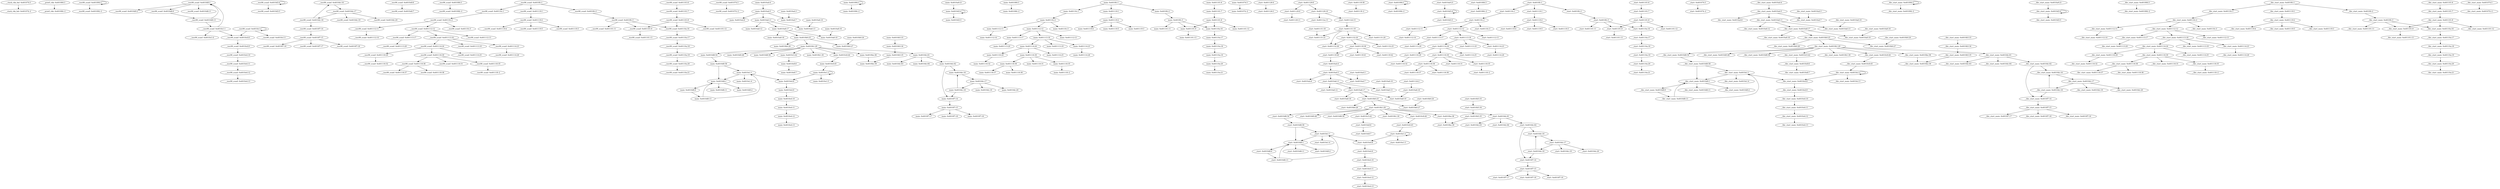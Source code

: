 digraph {
__stack_chk_fail_401074_3 [label="__stack_chk_fail: 0x401074:3"];
"__stack_chk_fail_401074_-2" [label="__stack_chk_fail: 0x401074:-2"];
__printf_chk_401084_3 [label="__printf_chk: 0x401084:3"];
"__printf_chk_401084_-2" [label="__printf_chk: 0x401084:-2"];
__isoc99_scanf_401094_3 [label="__isoc99_scanf: 0x401094:3"];
"__isoc99_scanf_401094_-2" [label="__isoc99_scanf: 0x401094:-2"];
__isoc99_scanf_4010d0_1 [label="__isoc99_scanf: 0x4010d0:1"];
__isoc99_scanf_4010d0_2 [label="__isoc99_scanf: 0x4010d0:2"];
__isoc99_scanf_4010d8_9 [label="__isoc99_scanf: 0x4010d8:9"];
__isoc99_scanf_4010d8_11 [label="__isoc99_scanf: 0x4010d8:11"];
__isoc99_scanf_4010d3_4 [label="__isoc99_scanf: 0x4010d3:4"];
__isoc99_scanf_4010d3_5 [label="__isoc99_scanf: 0x4010d3:5"];
__isoc99_scanf_4010d8_13 [label="__isoc99_scanf: 0x4010d8:13"];
__isoc99_scanf_4010e1_1 [label="__isoc99_scanf: 0x4010e1:1"];
__isoc99_scanf_4010dc_16 [label="__isoc99_scanf: 0x4010dc:16"];
__isoc99_scanf_4010dc_17 [label="__isoc99_scanf: 0x4010dc:17"];
__isoc99_scanf_4010dc_18 [label="__isoc99_scanf: 0x4010dc:18"];
__isoc99_scanf_4010dc_19 [label="__isoc99_scanf: 0x4010dc:19"];
__isoc99_scanf_4010dc_20 [label="__isoc99_scanf: 0x4010dc:20"];
__isoc99_scanf_4010f7_14 [label="__isoc99_scanf: 0x4010f7:14"];
__isoc99_scanf_4010e1_4 [label="__isoc99_scanf: 0x4010e1:4"];
__isoc99_scanf_4010e4_8 [label="__isoc99_scanf: 0x4010e4:8"];
__isoc99_scanf_4010e1_2 [label="__isoc99_scanf: 0x4010e1:2"];
__isoc99_scanf_4010e1_5 [label="__isoc99_scanf: 0x4010e1:5"];
__isoc99_scanf_4010e4_9 [label="__isoc99_scanf: 0x4010e4:9"];
__isoc99_scanf_4010e4_10 [label="__isoc99_scanf: 0x4010e4:10"];
__isoc99_scanf_4010e4_11 [label="__isoc99_scanf: 0x4010e4:11"];
__isoc99_scanf_4010e4_12 [label="__isoc99_scanf: 0x4010e4:12"];
__isoc99_scanf_4010e4_13 [label="__isoc99_scanf: 0x4010e4:13"];
__isoc99_scanf_4010e8_6 [label="__isoc99_scanf: 0x4010e8:6"];
__isoc99_scanf_4010e8_7 [label="__isoc99_scanf: 0x4010e8:7"];
__isoc99_scanf_4010f7_15 [label="__isoc99_scanf: 0x4010f7:15"];
__isoc99_scanf_4010f7_16 [label="__isoc99_scanf: 0x4010f7:16"];
__isoc99_scanf_4010f7_17 [label="__isoc99_scanf: 0x4010f7:17"];
__isoc99_scanf_4010f7_18 [label="__isoc99_scanf: 0x4010f7:18"];
__isoc99_scanf_401084_3 [label="__isoc99_scanf: 0x401084:3"];
"__isoc99_scanf_401084_-2" [label="__isoc99_scanf: 0x401084:-2"];
__isoc99_scanf_4010fc_1 [label="__isoc99_scanf: 0x4010fc:1"];
__isoc99_scanf_4010fc_2 [label="__isoc99_scanf: 0x4010fc:2"];
__isoc99_scanf_40110c_1 [label="__isoc99_scanf: 0x40110c:1"];
__isoc99_scanf_401119_1 [label="__isoc99_scanf: 0x401119:1"];
__isoc99_scanf_4010fc_3 [label="__isoc99_scanf: 0x4010fc:3"];
__isoc99_scanf_401101_9 [label="__isoc99_scanf: 0x401101:9"];
__isoc99_scanf_401101_11 [label="__isoc99_scanf: 0x401101:11"];
__isoc99_scanf_40110a_16 [label="__isoc99_scanf: 0x40110a:16"];
__isoc99_scanf_401101_6 [label="__isoc99_scanf: 0x401101:6"];
__isoc99_scanf_401101_7 [label="__isoc99_scanf: 0x401101:7"];
__isoc99_scanf_401101_8 [label="__isoc99_scanf: 0x401101:8"];
__isoc99_scanf_401101_12 [label="__isoc99_scanf: 0x401101:12"];
__isoc99_scanf_401101_13 [label="__isoc99_scanf: 0x401101:13"];
__isoc99_scanf_40110a_17 [label="__isoc99_scanf: 0x40110a:17"];
__isoc99_scanf_40110a_18 [label="__isoc99_scanf: 0x40110a:18"];
__isoc99_scanf_40110a_19 [label="__isoc99_scanf: 0x40110a:19"];
__isoc99_scanf_40110a_20 [label="__isoc99_scanf: 0x40110a:20"];
__isoc99_scanf_40110a_21 [label="__isoc99_scanf: 0x40110a:21"];
__isoc99_scanf_40110c_2 [label="__isoc99_scanf: 0x40110c:2"];
__isoc99_scanf_40110c_3 [label="__isoc99_scanf: 0x40110c:3"];
__isoc99_scanf_401112_11 [label="__isoc99_scanf: 0x401112:11"];
__isoc99_scanf_401112_12 [label="__isoc99_scanf: 0x401112:12"];
__isoc99_scanf_401112_14 [label="__isoc99_scanf: 0x401112:14"];
__isoc99_scanf_401112_13 [label="__isoc99_scanf: 0x401112:13"];
__isoc99_scanf_401113_17 [label="__isoc99_scanf: 0x401113:17"];
__isoc99_scanf_401113_18 [label="__isoc99_scanf: 0x401113:18"];
__isoc99_scanf_401113_20 [label="__isoc99_scanf: 0x401113:20"];
__isoc99_scanf_401113_19 [label="__isoc99_scanf: 0x401113:19"];
__isoc99_scanf_401114_23 [label="__isoc99_scanf: 0x401114:23"];
__isoc99_scanf_401114_24 [label="__isoc99_scanf: 0x401114:24"];
__isoc99_scanf_401114_26 [label="__isoc99_scanf: 0x401114:26"];
__isoc99_scanf_401114_25 [label="__isoc99_scanf: 0x401114:25"];
__isoc99_scanf_401116_29 [label="__isoc99_scanf: 0x401116:29"];
__isoc99_scanf_401116_30 [label="__isoc99_scanf: 0x401116:30"];
__isoc99_scanf_401116_32 [label="__isoc99_scanf: 0x401116:32"];
__isoc99_scanf_401116_31 [label="__isoc99_scanf: 0x401116:31"];
__isoc99_scanf_401118_35 [label="__isoc99_scanf: 0x401118:35"];
__isoc99_scanf_401118_36 [label="__isoc99_scanf: 0x401118:36"];
"__isoc99_scanf_401118_-2" [label="__isoc99_scanf: 0x401118:-2"];
__isoc99_scanf_401118_37 [label="__isoc99_scanf: 0x401118:37"];
__isoc99_scanf_401118_38 [label="__isoc99_scanf: 0x401118:38"];
__isoc99_scanf_401119_2 [label="__isoc99_scanf: 0x401119:2"];
__isoc99_scanf_401119_3 [label="__isoc99_scanf: 0x401119:3"];
__isoc99_scanf_401119_4 [label="__isoc99_scanf: 0x401119:4"];
__isoc99_scanf_401119_5 [label="__isoc99_scanf: 0x401119:5"];
__isoc99_scanf_401074_3 [label="__isoc99_scanf: 0x401074:3"];
"__isoc99_scanf_401074_-2" [label="__isoc99_scanf: 0x401074:-2"];
main_4010a4_4 [label="main: 0x4010a4:4"];
main_4010a4_5 [label="main: 0x4010a4:5"];
main_4010a4_6 [label="main: 0x4010a4:6"];
main_4010a4_7 [label="main: 0x4010a4:7"];
main_4010a6_11 [label="main: 0x4010a6:11"];
main_4010a4_3 [label="main: 0x4010a4:3"];
main_4010a6_12 [label="main: 0x4010a6:12"];
main_4010a6_13 [label="main: 0x4010a6:13"];
main_4010a8_17 [label="main: 0x4010a8:17"];
main_4010a6_10 [label="main: 0x4010a6:10"];
main_4010a8_18 [label="main: 0x4010a8:18"];
main_4010a8_19 [label="main: 0x4010a8:19"];
main_4010b0_25 [label="main: 0x4010b0:25"];
main_4010a8_16 [label="main: 0x4010a8:16"];
main_4010b0_26 [label="main: 0x4010b0:26"];
main_4010b0_27 [label="main: 0x4010b0:27"];
main_4010b1_29 [label="main: 0x4010b1:29"];
main_4010b0_24 [label="main: 0x4010b0:24"];
main_4010b1_30 [label="main: 0x4010b1:30"];
main_4010be_38 [label="main: 0x4010be:38"];
main_4010c5_42 [label="main: 0x4010c5:42"];
main_4010c8_44 [label="main: 0x4010c8:44"];
main_4010d0_48 [label="main: 0x4010d0:48"];
main_4010d8_54 [label="main: 0x4010d8:54"];
main_4010d8_56 [label="main: 0x4010d8:56"];
main_4010dc_61 [label="main: 0x4010dc:61"];
main_4010b5_33 [label="main: 0x4010b5:33"];
main_4010b5_34 [label="main: 0x4010b5:34"];
main_4010b5_35 [label="main: 0x4010b5:35"];
main_4010be_39 [label="main: 0x4010be:39"];
main_4010e8_6 [label="main: 0x4010e8:6"];
main_4010c8_45 [label="main: 0x4010c8:45"];
main_4010e1_2 [label="main: 0x4010e1:2"];
main_4010d8_58 [label="main: 0x4010d8:58"];
main_4010e1_1 [label="main: 0x4010e1:1"];
main_4010d0_1 [label="main: 0x4010d0:1"];
main_4010dc_62 [label="main: 0x4010dc:62"];
main_4010dc_63 [label="main: 0x4010dc:63"];
main_4010dc_64 [label="main: 0x4010dc:64"];
main_4010dc_16 [label="main: 0x4010dc:16"];
main_4010f7_14 [label="main: 0x4010f7:14"];
main_401094_3 [label="main: 0x401094:3"];
"main_401094_-2" [label="main: 0x401094:-2"];
main_4010e1_4 [label="main: 0x4010e1:4"];
main_4010e4_8 [label="main: 0x4010e4:8"];
main_4010e1_5 [label="main: 0x4010e1:5"];
main_4010e4_9 [label="main: 0x4010e4:9"];
main_4010e4_10 [label="main: 0x4010e4:10"];
main_4010e4_11 [label="main: 0x4010e4:11"];
main_4010e4_12 [label="main: 0x4010e4:12"];
main_4010e4_13 [label="main: 0x4010e4:13"];
main_4010d0_2 [label="main: 0x4010d0:2"];
main_4010d8_9 [label="main: 0x4010d8:9"];
main_4010d8_11 [label="main: 0x4010d8:11"];
main_4010d3_4 [label="main: 0x4010d3:4"];
main_4010d3_5 [label="main: 0x4010d3:5"];
main_4010d8_13 [label="main: 0x4010d8:13"];
main_4010dc_17 [label="main: 0x4010dc:17"];
main_4010dc_18 [label="main: 0x4010dc:18"];
main_4010dc_19 [label="main: 0x4010dc:19"];
main_4010dc_20 [label="main: 0x4010dc:20"];
main_4010e8_7 [label="main: 0x4010e8:7"];
main_4010f7_15 [label="main: 0x4010f7:15"];
main_4010f7_16 [label="main: 0x4010f7:16"];
main_4010f7_17 [label="main: 0x4010f7:17"];
main_4010f7_18 [label="main: 0x4010f7:18"];
main_401084_3 [label="main: 0x401084:3"];
"main_401084_-2" [label="main: 0x401084:-2"];
main_4010fc_1 [label="main: 0x4010fc:1"];
main_4010fc_2 [label="main: 0x4010fc:2"];
main_40110c_1 [label="main: 0x40110c:1"];
main_401119_1 [label="main: 0x401119:1"];
main_4010fc_3 [label="main: 0x4010fc:3"];
main_401101_9 [label="main: 0x401101:9"];
main_401101_11 [label="main: 0x401101:11"];
main_40110a_16 [label="main: 0x40110a:16"];
main_401101_6 [label="main: 0x401101:6"];
main_401101_7 [label="main: 0x401101:7"];
main_401101_8 [label="main: 0x401101:8"];
main_401101_12 [label="main: 0x401101:12"];
main_401101_13 [label="main: 0x401101:13"];
main_40110a_17 [label="main: 0x40110a:17"];
main_40110a_18 [label="main: 0x40110a:18"];
main_40110a_19 [label="main: 0x40110a:19"];
main_40110a_20 [label="main: 0x40110a:20"];
main_40110a_21 [label="main: 0x40110a:21"];
main_40110c_2 [label="main: 0x40110c:2"];
main_40110c_3 [label="main: 0x40110c:3"];
main_401112_11 [label="main: 0x401112:11"];
main_401112_12 [label="main: 0x401112:12"];
main_401112_14 [label="main: 0x401112:14"];
main_401112_13 [label="main: 0x401112:13"];
main_401113_17 [label="main: 0x401113:17"];
main_401113_18 [label="main: 0x401113:18"];
main_401113_20 [label="main: 0x401113:20"];
main_401113_19 [label="main: 0x401113:19"];
main_401114_23 [label="main: 0x401114:23"];
main_401114_24 [label="main: 0x401114:24"];
main_401114_26 [label="main: 0x401114:26"];
main_401114_25 [label="main: 0x401114:25"];
main_401116_29 [label="main: 0x401116:29"];
main_401116_30 [label="main: 0x401116:30"];
main_401116_32 [label="main: 0x401116:32"];
main_401116_31 [label="main: 0x401116:31"];
main_401118_35 [label="main: 0x401118:35"];
main_401118_36 [label="main: 0x401118:36"];
"main_401118_-2" [label="main: 0x401118:-2"];
main_401118_37 [label="main: 0x401118:37"];
main_401118_38 [label="main: 0x401118:38"];
main_401119_2 [label="main: 0x401119:2"];
main_401119_3 [label="main: 0x401119:3"];
main_401119_4 [label="main: 0x401119:4"];
main_401119_5 [label="main: 0x401119:5"];
main_401074_3 [label="main: 0x401074:3"];
"main_401074_-2" [label="main: 0x401074:-2"];
main_4010a9_21 [label="main: 0x4010a9:21"];
_start_401126_4 [label="_start: 0x401126:4"];
_start_401126_5 [label="_start: 0x401126:5"];
_start_401129_8 [label="_start: 0x401129:8"];
_start_401129_9 [label="_start: 0x401129:9"];
_start_401129_10 [label="_start: 0x401129:10"];
_start_401129_11 [label="_start: 0x401129:11"];
_start_40112a_13 [label="_start: 0x40112a:13"];
_start_40112d_15 [label="_start: 0x40112d:15"];
_start_401131_19 [label="_start: 0x401131:19"];
_start_401131_20 [label="_start: 0x401131:20"];
_start_401131_21 [label="_start: 0x401131:21"];
_start_401132_24 [label="_start: 0x401132:24"];
_start_401132_26 [label="_start: 0x401132:26"];
_start_401131_18 [label="_start: 0x401131:18"];
_start_401132_25 [label="_start: 0x401132:25"];
_start_40113f_39 [label="_start: 0x40113f:39"];
_start_40113f_40 [label="_start: 0x40113f:40"];
_start_40113f_41 [label="_start: 0x40113f:41"];
_start_40113f_42 [label="_start: 0x40113f:42"];
_start_4010a4_4 [label="_start: 0x4010a4:4"];
_start_40113f_38 [label="_start: 0x40113f:38"];
"_start_40113f_-2" [label="_start: 0x40113f:-2"];
_start_4010a4_5 [label="_start: 0x4010a4:5"];
_start_4010a4_6 [label="_start: 0x4010a4:6"];
_start_4010a4_7 [label="_start: 0x4010a4:7"];
_start_4010a6_11 [label="_start: 0x4010a6:11"];
_start_4010a4_3 [label="_start: 0x4010a4:3"];
_start_4010a6_12 [label="_start: 0x4010a6:12"];
_start_4010a6_13 [label="_start: 0x4010a6:13"];
_start_4010a8_17 [label="_start: 0x4010a8:17"];
_start_4010a6_10 [label="_start: 0x4010a6:10"];
_start_401124_2 [label="_start: 0x401124:2"];
_start_4010a8_16 [label="_start: 0x4010a8:16"];
_start_4010a8_19 [label="_start: 0x4010a8:19"];
_start_4010a8_18 [label="_start: 0x4010a8:18"];
_start_4010b0_25 [label="_start: 0x4010b0:25"];
_start_4010b0_26 [label="_start: 0x4010b0:26"];
_start_4010b0_27 [label="_start: 0x4010b0:27"];
_start_4010b1_29 [label="_start: 0x4010b1:29"];
_start_4010b0_24 [label="_start: 0x4010b0:24"];
_start_4010b1_30 [label="_start: 0x4010b1:30"];
_start_4010be_38 [label="_start: 0x4010be:38"];
_start_4010c5_42 [label="_start: 0x4010c5:42"];
_start_4010c8_44 [label="_start: 0x4010c8:44"];
_start_4010d0_48 [label="_start: 0x4010d0:48"];
_start_4010d8_54 [label="_start: 0x4010d8:54"];
_start_4010d8_56 [label="_start: 0x4010d8:56"];
_start_4010dc_61 [label="_start: 0x4010dc:61"];
_start_4010b5_33 [label="_start: 0x4010b5:33"];
_start_4010b5_34 [label="_start: 0x4010b5:34"];
_start_4010b5_35 [label="_start: 0x4010b5:35"];
_start_4010be_39 [label="_start: 0x4010be:39"];
_start_4010e8_6 [label="_start: 0x4010e8:6"];
_start_4010c8_45 [label="_start: 0x4010c8:45"];
_start_4010e1_2 [label="_start: 0x4010e1:2"];
_start_4010d8_58 [label="_start: 0x4010d8:58"];
_start_4010e1_1 [label="_start: 0x4010e1:1"];
_start_4010d0_1 [label="_start: 0x4010d0:1"];
_start_4010dc_62 [label="_start: 0x4010dc:62"];
_start_4010dc_63 [label="_start: 0x4010dc:63"];
_start_4010dc_64 [label="_start: 0x4010dc:64"];
_start_4010dc_16 [label="_start: 0x4010dc:16"];
_start_4010f7_14 [label="_start: 0x4010f7:14"];
_start_401094_3 [label="_start: 0x401094:3"];
"_start_401094_-2" [label="_start: 0x401094:-2"];
_start_4010e1_4 [label="_start: 0x4010e1:4"];
_start_4010e4_8 [label="_start: 0x4010e4:8"];
_start_4010e1_5 [label="_start: 0x4010e1:5"];
_start_4010e4_9 [label="_start: 0x4010e4:9"];
_start_4010e4_10 [label="_start: 0x4010e4:10"];
_start_4010e4_11 [label="_start: 0x4010e4:11"];
_start_4010e4_12 [label="_start: 0x4010e4:12"];
_start_4010e4_13 [label="_start: 0x4010e4:13"];
_start_4010d0_2 [label="_start: 0x4010d0:2"];
_start_4010d8_9 [label="_start: 0x4010d8:9"];
_start_4010d8_11 [label="_start: 0x4010d8:11"];
_start_4010d3_4 [label="_start: 0x4010d3:4"];
_start_4010d3_5 [label="_start: 0x4010d3:5"];
_start_4010d8_13 [label="_start: 0x4010d8:13"];
_start_4010dc_17 [label="_start: 0x4010dc:17"];
_start_4010dc_18 [label="_start: 0x4010dc:18"];
_start_4010dc_19 [label="_start: 0x4010dc:19"];
_start_4010dc_20 [label="_start: 0x4010dc:20"];
_start_4010e8_7 [label="_start: 0x4010e8:7"];
_start_4010f7_15 [label="_start: 0x4010f7:15"];
_start_4010f7_16 [label="_start: 0x4010f7:16"];
_start_4010f7_17 [label="_start: 0x4010f7:17"];
_start_4010f7_18 [label="_start: 0x4010f7:18"];
_start_401084_3 [label="_start: 0x401084:3"];
"_start_401084_-2" [label="_start: 0x401084:-2"];
_start_4010fc_1 [label="_start: 0x4010fc:1"];
_start_4010fc_2 [label="_start: 0x4010fc:2"];
_start_40110c_1 [label="_start: 0x40110c:1"];
_start_401119_1 [label="_start: 0x401119:1"];
_start_4010fc_3 [label="_start: 0x4010fc:3"];
_start_401101_9 [label="_start: 0x401101:9"];
_start_401101_11 [label="_start: 0x401101:11"];
_start_40110a_16 [label="_start: 0x40110a:16"];
_start_401101_6 [label="_start: 0x401101:6"];
_start_401101_7 [label="_start: 0x401101:7"];
_start_401101_8 [label="_start: 0x401101:8"];
_start_401101_12 [label="_start: 0x401101:12"];
_start_401101_13 [label="_start: 0x401101:13"];
_start_40110a_17 [label="_start: 0x40110a:17"];
_start_40110a_18 [label="_start: 0x40110a:18"];
_start_40110a_19 [label="_start: 0x40110a:19"];
_start_40110a_20 [label="_start: 0x40110a:20"];
_start_40110a_21 [label="_start: 0x40110a:21"];
_start_40110c_2 [label="_start: 0x40110c:2"];
_start_40110c_3 [label="_start: 0x40110c:3"];
_start_401112_11 [label="_start: 0x401112:11"];
_start_401112_12 [label="_start: 0x401112:12"];
_start_401112_14 [label="_start: 0x401112:14"];
_start_401112_13 [label="_start: 0x401112:13"];
_start_401113_17 [label="_start: 0x401113:17"];
_start_401113_18 [label="_start: 0x401113:18"];
_start_401113_20 [label="_start: 0x401113:20"];
_start_401113_19 [label="_start: 0x401113:19"];
_start_401114_23 [label="_start: 0x401114:23"];
_start_401114_24 [label="_start: 0x401114:24"];
_start_401114_26 [label="_start: 0x401114:26"];
_start_401114_25 [label="_start: 0x401114:25"];
_start_401116_29 [label="_start: 0x401116:29"];
_start_401116_30 [label="_start: 0x401116:30"];
_start_401116_32 [label="_start: 0x401116:32"];
_start_401116_31 [label="_start: 0x401116:31"];
_start_401118_35 [label="_start: 0x401118:35"];
_start_401118_36 [label="_start: 0x401118:36"];
"_start_401118_-2" [label="_start: 0x401118:-2"];
_start_401118_37 [label="_start: 0x401118:37"];
_start_401118_38 [label="_start: 0x401118:38"];
_start_401119_2 [label="_start: 0x401119:2"];
_start_401119_3 [label="_start: 0x401119:3"];
_start_401119_4 [label="_start: 0x401119:4"];
_start_401119_5 [label="_start: 0x401119:5"];
_start_401074_3 [label="_start: 0x401074:3"];
"_start_401074_-2" [label="_start: 0x401074:-2"];
_start_4010a9_21 [label="_start: 0x4010a9:21"];
__libc_start_main_4010a4_4 [label="__libc_start_main: 0x4010a4:4"];
__libc_start_main_4010a4_5 [label="__libc_start_main: 0x4010a4:5"];
__libc_start_main_4010a4_6 [label="__libc_start_main: 0x4010a4:6"];
__libc_start_main_4010a4_7 [label="__libc_start_main: 0x4010a4:7"];
__libc_start_main_4010a6_11 [label="__libc_start_main: 0x4010a6:11"];
__libc_start_main_4010a4_3 [label="__libc_start_main: 0x4010a4:3"];
__libc_start_main_4010a6_12 [label="__libc_start_main: 0x4010a6:12"];
__libc_start_main_4010a6_13 [label="__libc_start_main: 0x4010a6:13"];
__libc_start_main_4010a8_17 [label="__libc_start_main: 0x4010a8:17"];
__libc_start_main_4010a6_10 [label="__libc_start_main: 0x4010a6:10"];
__libc_start_main_4010a8_18 [label="__libc_start_main: 0x4010a8:18"];
__libc_start_main_4010a8_19 [label="__libc_start_main: 0x4010a8:19"];
__libc_start_main_4010b0_25 [label="__libc_start_main: 0x4010b0:25"];
__libc_start_main_4010a8_16 [label="__libc_start_main: 0x4010a8:16"];
__libc_start_main_4010b0_26 [label="__libc_start_main: 0x4010b0:26"];
__libc_start_main_4010b0_27 [label="__libc_start_main: 0x4010b0:27"];
__libc_start_main_4010b1_29 [label="__libc_start_main: 0x4010b1:29"];
__libc_start_main_4010b0_24 [label="__libc_start_main: 0x4010b0:24"];
__libc_start_main_4010b1_30 [label="__libc_start_main: 0x4010b1:30"];
__libc_start_main_4010be_38 [label="__libc_start_main: 0x4010be:38"];
__libc_start_main_4010c5_42 [label="__libc_start_main: 0x4010c5:42"];
__libc_start_main_4010c8_44 [label="__libc_start_main: 0x4010c8:44"];
__libc_start_main_4010d0_48 [label="__libc_start_main: 0x4010d0:48"];
__libc_start_main_4010d8_54 [label="__libc_start_main: 0x4010d8:54"];
__libc_start_main_4010d8_56 [label="__libc_start_main: 0x4010d8:56"];
__libc_start_main_4010dc_61 [label="__libc_start_main: 0x4010dc:61"];
__libc_start_main_4010b5_33 [label="__libc_start_main: 0x4010b5:33"];
__libc_start_main_4010b5_34 [label="__libc_start_main: 0x4010b5:34"];
__libc_start_main_4010b5_35 [label="__libc_start_main: 0x4010b5:35"];
__libc_start_main_4010be_39 [label="__libc_start_main: 0x4010be:39"];
__libc_start_main_4010e8_6 [label="__libc_start_main: 0x4010e8:6"];
__libc_start_main_4010c8_45 [label="__libc_start_main: 0x4010c8:45"];
__libc_start_main_4010e1_2 [label="__libc_start_main: 0x4010e1:2"];
__libc_start_main_4010d8_58 [label="__libc_start_main: 0x4010d8:58"];
__libc_start_main_4010e1_1 [label="__libc_start_main: 0x4010e1:1"];
__libc_start_main_4010d0_1 [label="__libc_start_main: 0x4010d0:1"];
__libc_start_main_4010dc_62 [label="__libc_start_main: 0x4010dc:62"];
__libc_start_main_4010dc_63 [label="__libc_start_main: 0x4010dc:63"];
__libc_start_main_4010dc_64 [label="__libc_start_main: 0x4010dc:64"];
__libc_start_main_4010dc_16 [label="__libc_start_main: 0x4010dc:16"];
__libc_start_main_4010f7_14 [label="__libc_start_main: 0x4010f7:14"];
__libc_start_main_401094_3 [label="__libc_start_main: 0x401094:3"];
"__libc_start_main_401094_-2" [label="__libc_start_main: 0x401094:-2"];
__libc_start_main_4010e1_4 [label="__libc_start_main: 0x4010e1:4"];
__libc_start_main_4010e4_8 [label="__libc_start_main: 0x4010e4:8"];
__libc_start_main_4010e1_5 [label="__libc_start_main: 0x4010e1:5"];
__libc_start_main_4010e4_9 [label="__libc_start_main: 0x4010e4:9"];
__libc_start_main_4010e4_10 [label="__libc_start_main: 0x4010e4:10"];
__libc_start_main_4010e4_11 [label="__libc_start_main: 0x4010e4:11"];
__libc_start_main_4010e4_12 [label="__libc_start_main: 0x4010e4:12"];
__libc_start_main_4010e4_13 [label="__libc_start_main: 0x4010e4:13"];
__libc_start_main_4010d0_2 [label="__libc_start_main: 0x4010d0:2"];
__libc_start_main_4010d8_9 [label="__libc_start_main: 0x4010d8:9"];
__libc_start_main_4010d8_11 [label="__libc_start_main: 0x4010d8:11"];
__libc_start_main_4010d3_4 [label="__libc_start_main: 0x4010d3:4"];
__libc_start_main_4010d3_5 [label="__libc_start_main: 0x4010d3:5"];
__libc_start_main_4010d8_13 [label="__libc_start_main: 0x4010d8:13"];
__libc_start_main_4010dc_17 [label="__libc_start_main: 0x4010dc:17"];
__libc_start_main_4010dc_18 [label="__libc_start_main: 0x4010dc:18"];
__libc_start_main_4010dc_19 [label="__libc_start_main: 0x4010dc:19"];
__libc_start_main_4010dc_20 [label="__libc_start_main: 0x4010dc:20"];
__libc_start_main_4010e8_7 [label="__libc_start_main: 0x4010e8:7"];
__libc_start_main_4010f7_15 [label="__libc_start_main: 0x4010f7:15"];
__libc_start_main_4010f7_16 [label="__libc_start_main: 0x4010f7:16"];
__libc_start_main_4010f7_17 [label="__libc_start_main: 0x4010f7:17"];
__libc_start_main_4010f7_18 [label="__libc_start_main: 0x4010f7:18"];
__libc_start_main_401084_3 [label="__libc_start_main: 0x401084:3"];
"__libc_start_main_401084_-2" [label="__libc_start_main: 0x401084:-2"];
__libc_start_main_4010fc_1 [label="__libc_start_main: 0x4010fc:1"];
__libc_start_main_4010fc_2 [label="__libc_start_main: 0x4010fc:2"];
__libc_start_main_40110c_1 [label="__libc_start_main: 0x40110c:1"];
__libc_start_main_401119_1 [label="__libc_start_main: 0x401119:1"];
__libc_start_main_4010fc_3 [label="__libc_start_main: 0x4010fc:3"];
__libc_start_main_401101_9 [label="__libc_start_main: 0x401101:9"];
__libc_start_main_401101_11 [label="__libc_start_main: 0x401101:11"];
__libc_start_main_40110a_16 [label="__libc_start_main: 0x40110a:16"];
__libc_start_main_401101_6 [label="__libc_start_main: 0x401101:6"];
__libc_start_main_401101_7 [label="__libc_start_main: 0x401101:7"];
__libc_start_main_401101_8 [label="__libc_start_main: 0x401101:8"];
__libc_start_main_401101_12 [label="__libc_start_main: 0x401101:12"];
__libc_start_main_401101_13 [label="__libc_start_main: 0x401101:13"];
__libc_start_main_40110a_17 [label="__libc_start_main: 0x40110a:17"];
__libc_start_main_40110a_18 [label="__libc_start_main: 0x40110a:18"];
__libc_start_main_40110a_19 [label="__libc_start_main: 0x40110a:19"];
__libc_start_main_40110a_20 [label="__libc_start_main: 0x40110a:20"];
__libc_start_main_40110a_21 [label="__libc_start_main: 0x40110a:21"];
__libc_start_main_40110c_2 [label="__libc_start_main: 0x40110c:2"];
__libc_start_main_40110c_3 [label="__libc_start_main: 0x40110c:3"];
__libc_start_main_401112_11 [label="__libc_start_main: 0x401112:11"];
__libc_start_main_401112_12 [label="__libc_start_main: 0x401112:12"];
__libc_start_main_401112_14 [label="__libc_start_main: 0x401112:14"];
__libc_start_main_401112_13 [label="__libc_start_main: 0x401112:13"];
__libc_start_main_401113_17 [label="__libc_start_main: 0x401113:17"];
__libc_start_main_401113_18 [label="__libc_start_main: 0x401113:18"];
__libc_start_main_401113_20 [label="__libc_start_main: 0x401113:20"];
__libc_start_main_401113_19 [label="__libc_start_main: 0x401113:19"];
__libc_start_main_401114_23 [label="__libc_start_main: 0x401114:23"];
__libc_start_main_401114_24 [label="__libc_start_main: 0x401114:24"];
__libc_start_main_401114_26 [label="__libc_start_main: 0x401114:26"];
__libc_start_main_401114_25 [label="__libc_start_main: 0x401114:25"];
__libc_start_main_401116_29 [label="__libc_start_main: 0x401116:29"];
__libc_start_main_401116_30 [label="__libc_start_main: 0x401116:30"];
__libc_start_main_401116_32 [label="__libc_start_main: 0x401116:32"];
__libc_start_main_401116_31 [label="__libc_start_main: 0x401116:31"];
__libc_start_main_401118_35 [label="__libc_start_main: 0x401118:35"];
__libc_start_main_401118_36 [label="__libc_start_main: 0x401118:36"];
"__libc_start_main_401118_-2" [label="__libc_start_main: 0x401118:-2"];
__libc_start_main_401118_37 [label="__libc_start_main: 0x401118:37"];
__libc_start_main_401118_38 [label="__libc_start_main: 0x401118:38"];
__libc_start_main_401119_2 [label="__libc_start_main: 0x401119:2"];
__libc_start_main_401119_3 [label="__libc_start_main: 0x401119:3"];
__libc_start_main_401119_4 [label="__libc_start_main: 0x401119:4"];
__libc_start_main_401119_5 [label="__libc_start_main: 0x401119:5"];
__libc_start_main_401074_3 [label="__libc_start_main: 0x401074:3"];
"__libc_start_main_401074_-2" [label="__libc_start_main: 0x401074:-2"];
__libc_start_main_4010a9_21 [label="__libc_start_main: 0x4010a9:21"];
__stack_chk_fail_401074_3 -> "__stack_chk_fail_401074_-2";
__printf_chk_401084_3 -> "__printf_chk_401084_-2";
__isoc99_scanf_401094_3 -> "__isoc99_scanf_401094_-2";
__isoc99_scanf_401094_3 -> __isoc99_scanf_401094_3;
__isoc99_scanf_4010d0_1 -> __isoc99_scanf_4010d0_2;
__isoc99_scanf_4010d0_1 -> __isoc99_scanf_4010d8_9;
__isoc99_scanf_4010d0_1 -> __isoc99_scanf_4010d8_11;
__isoc99_scanf_4010d8_9 -> __isoc99_scanf_4010d8_13;
__isoc99_scanf_4010d3_4 -> __isoc99_scanf_4010d3_5;
__isoc99_scanf_4010d3_4 -> __isoc99_scanf_4010d3_4;
__isoc99_scanf_4010d8_13 -> __isoc99_scanf_4010e1_1;
__isoc99_scanf_4010d8_13 -> __isoc99_scanf_4010d0_1;
__isoc99_scanf_4010e1_1 -> __isoc99_scanf_4010e1_4;
__isoc99_scanf_4010e1_1 -> __isoc99_scanf_4010e4_8;
__isoc99_scanf_4010e1_1 -> __isoc99_scanf_4010d0_1;
__isoc99_scanf_4010dc_16 -> __isoc99_scanf_4010dc_17;
__isoc99_scanf_4010dc_17 -> __isoc99_scanf_4010dc_18;
__isoc99_scanf_4010dc_17 -> __isoc99_scanf_4010dc_19;
__isoc99_scanf_4010dc_17 -> __isoc99_scanf_4010dc_20;
__isoc99_scanf_4010dc_18 -> __isoc99_scanf_4010f7_14;
__isoc99_scanf_4010dc_18 -> __isoc99_scanf_4010dc_16;
__isoc99_scanf_4010f7_14 -> __isoc99_scanf_4010f7_15;
__isoc99_scanf_4010e4_8 -> __isoc99_scanf_4010e4_9;
__isoc99_scanf_4010e1_2 -> __isoc99_scanf_4010e1_5;
__isoc99_scanf_4010e1_2 -> __isoc99_scanf_4010e4_8;
__isoc99_scanf_4010e1_2 -> __isoc99_scanf_4010e1_2;
__isoc99_scanf_4010e4_9 -> __isoc99_scanf_4010e4_10;
__isoc99_scanf_4010e4_10 -> __isoc99_scanf_4010e4_11;
__isoc99_scanf_4010e4_11 -> __isoc99_scanf_4010e4_12;
__isoc99_scanf_4010e4_12 -> __isoc99_scanf_4010e4_13;
__isoc99_scanf_4010e8_6 -> __isoc99_scanf_4010e8_7;
__isoc99_scanf_4010f7_15 -> __isoc99_scanf_4010f7_16;
__isoc99_scanf_4010f7_15 -> __isoc99_scanf_4010f7_17;
__isoc99_scanf_4010f7_15 -> __isoc99_scanf_4010f7_18;
__isoc99_scanf_401084_3 -> "__isoc99_scanf_401084_-2";
__isoc99_scanf_4010fc_1 -> __isoc99_scanf_4010fc_2;
__isoc99_scanf_4010fc_1 -> __isoc99_scanf_40110c_1;
__isoc99_scanf_4010fc_1 -> __isoc99_scanf_401119_1;
__isoc99_scanf_4010fc_2 -> __isoc99_scanf_4010fc_3;
__isoc99_scanf_40110c_1 -> __isoc99_scanf_40110c_2;
__isoc99_scanf_401119_1 -> __isoc99_scanf_401119_2;
__isoc99_scanf_4010fc_3 -> __isoc99_scanf_401101_9;
__isoc99_scanf_4010fc_3 -> __isoc99_scanf_401101_11;
__isoc99_scanf_4010fc_3 -> __isoc99_scanf_40110a_16;
__isoc99_scanf_401101_9 -> __isoc99_scanf_401101_13;
__isoc99_scanf_40110a_16 -> __isoc99_scanf_40110a_17;
__isoc99_scanf_401101_6 -> __isoc99_scanf_401101_7;
__isoc99_scanf_401101_7 -> __isoc99_scanf_401101_8;
__isoc99_scanf_401101_8 -> __isoc99_scanf_401101_9;
__isoc99_scanf_401101_8 -> __isoc99_scanf_401101_12;
__isoc99_scanf_401101_8 -> __isoc99_scanf_40110a_16;
__isoc99_scanf_40110a_17 -> __isoc99_scanf_40110a_18;
__isoc99_scanf_40110a_18 -> __isoc99_scanf_40110a_19;
__isoc99_scanf_40110a_19 -> __isoc99_scanf_40110a_20;
__isoc99_scanf_40110a_20 -> __isoc99_scanf_40110a_21;
__isoc99_scanf_40110c_2 -> __isoc99_scanf_40110c_3;
__isoc99_scanf_40110c_2 -> __isoc99_scanf_401112_11;
__isoc99_scanf_40110c_2 -> __isoc99_scanf_401112_12;
__isoc99_scanf_401112_11 -> __isoc99_scanf_401112_14;
__isoc99_scanf_401112_12 -> __isoc99_scanf_401112_13;
__isoc99_scanf_401112_12 -> __isoc99_scanf_401113_17;
__isoc99_scanf_401112_12 -> __isoc99_scanf_401113_18;
__isoc99_scanf_401113_17 -> __isoc99_scanf_401113_20;
__isoc99_scanf_401113_18 -> __isoc99_scanf_401113_19;
__isoc99_scanf_401113_18 -> __isoc99_scanf_401114_23;
__isoc99_scanf_401113_18 -> __isoc99_scanf_401114_24;
__isoc99_scanf_401114_23 -> __isoc99_scanf_401114_26;
__isoc99_scanf_401114_24 -> __isoc99_scanf_401114_25;
__isoc99_scanf_401114_24 -> __isoc99_scanf_401116_29;
__isoc99_scanf_401114_24 -> __isoc99_scanf_401116_30;
__isoc99_scanf_401116_29 -> __isoc99_scanf_401116_32;
__isoc99_scanf_401116_30 -> __isoc99_scanf_401116_31;
__isoc99_scanf_401116_30 -> __isoc99_scanf_401118_35;
__isoc99_scanf_401116_30 -> __isoc99_scanf_401118_36;
__isoc99_scanf_401118_35 -> "__isoc99_scanf_401118_-2";
__isoc99_scanf_401118_36 -> __isoc99_scanf_401118_37;
__isoc99_scanf_401118_36 -> __isoc99_scanf_401118_38;
__isoc99_scanf_401119_2 -> __isoc99_scanf_401119_3;
__isoc99_scanf_401119_2 -> __isoc99_scanf_401119_4;
__isoc99_scanf_401119_2 -> __isoc99_scanf_401119_5;
__isoc99_scanf_401074_3 -> "__isoc99_scanf_401074_-2";
main_4010a4_4 -> main_4010a4_5;
main_4010a4_5 -> main_4010a4_6;
main_4010a4_5 -> main_4010a4_7;
main_4010a4_5 -> main_4010a6_11;
main_4010a6_11 -> main_4010a6_12;
main_4010a6_11 -> main_4010a6_13;
main_4010a6_11 -> main_4010a8_17;
main_4010a4_3 -> main_4010a4_7;
main_4010a8_17 -> main_4010a8_18;
main_4010a8_17 -> main_4010a8_19;
main_4010a8_17 -> main_4010b0_25;
main_4010a6_10 -> main_4010a6_13;
main_4010b0_25 -> main_4010b0_26;
main_4010b0_25 -> main_4010b0_27;
main_4010b0_25 -> main_4010b1_29;
main_4010a8_16 -> main_4010a8_19;
main_4010b1_29 -> main_4010b1_30;
main_4010b1_29 -> main_4010be_38;
main_4010b1_29 -> main_4010c5_42;
main_4010b1_29 -> main_4010c8_44;
main_4010b1_29 -> main_4010d0_48;
main_4010b1_29 -> main_4010d8_54;
main_4010b1_29 -> main_4010d8_56;
main_4010b1_29 -> main_4010dc_61;
main_4010b0_24 -> main_4010b0_27;
main_4010be_38 -> main_4010be_39;
main_4010c5_42 -> main_4010e8_6;
main_4010c8_44 -> main_4010c8_45;
main_4010d8_54 -> main_4010d8_58;
main_4010dc_61 -> main_4010dc_62;
main_4010dc_61 -> main_4010dc_63;
main_4010dc_61 -> main_4010dc_64;
main_4010b5_33 -> main_4010b5_34;
main_4010b5_34 -> main_4010b5_35;
main_4010b5_35 -> main_4010be_39;
main_4010e8_6 -> main_4010e8_7;
main_4010c8_45 -> main_4010e1_2;
main_4010e1_2 -> main_4010e1_5;
main_4010e1_2 -> main_4010e4_8;
main_4010e1_2 -> main_4010e1_2;
main_4010d8_58 -> main_4010e1_1;
main_4010d8_58 -> main_4010d0_1;
main_4010e1_1 -> main_4010e1_4;
main_4010e1_1 -> main_4010e4_8;
main_4010e1_1 -> main_4010d0_1;
main_4010d0_1 -> main_4010d0_2;
main_4010d0_1 -> main_4010d8_9;
main_4010d0_1 -> main_4010d8_11;
main_4010dc_62 -> main_4010dc_16;
main_4010dc_62 -> main_4010f7_14;
main_4010dc_16 -> main_4010dc_17;
main_4010f7_14 -> main_4010f7_15;
main_401094_3 -> "main_401094_-2";
main_401094_3 -> main_401094_3;
main_4010e4_8 -> main_4010e4_9;
main_4010e4_9 -> main_4010e4_10;
main_4010e4_10 -> main_4010e4_11;
main_4010e4_11 -> main_4010e4_12;
main_4010e4_12 -> main_4010e4_13;
main_4010d8_9 -> main_4010d8_13;
main_4010d3_4 -> main_4010d3_5;
main_4010d3_4 -> main_4010d3_4;
main_4010d8_13 -> main_4010e1_1;
main_4010d8_13 -> main_4010d0_1;
main_4010dc_17 -> main_4010dc_18;
main_4010dc_17 -> main_4010dc_19;
main_4010dc_17 -> main_4010dc_20;
main_4010dc_18 -> main_4010dc_16;
main_4010dc_18 -> main_4010f7_14;
main_4010f7_15 -> main_4010f7_16;
main_4010f7_15 -> main_4010f7_17;
main_4010f7_15 -> main_4010f7_18;
main_401084_3 -> "main_401084_-2";
main_4010fc_1 -> main_4010fc_2;
main_4010fc_1 -> main_40110c_1;
main_4010fc_1 -> main_401119_1;
main_4010fc_2 -> main_4010fc_3;
main_40110c_1 -> main_40110c_2;
main_401119_1 -> main_401119_2;
main_4010fc_3 -> main_401101_9;
main_4010fc_3 -> main_401101_11;
main_4010fc_3 -> main_40110a_16;
main_401101_9 -> main_401101_13;
main_40110a_16 -> main_40110a_17;
main_401101_6 -> main_401101_7;
main_401101_7 -> main_401101_8;
main_401101_8 -> main_401101_9;
main_401101_8 -> main_401101_12;
main_401101_8 -> main_40110a_16;
main_40110a_17 -> main_40110a_18;
main_40110a_18 -> main_40110a_19;
main_40110a_19 -> main_40110a_20;
main_40110a_20 -> main_40110a_21;
main_40110c_2 -> main_40110c_3;
main_40110c_2 -> main_401112_11;
main_40110c_2 -> main_401112_12;
main_401112_11 -> main_401112_14;
main_401112_12 -> main_401112_13;
main_401112_12 -> main_401113_17;
main_401112_12 -> main_401113_18;
main_401113_17 -> main_401113_20;
main_401113_18 -> main_401113_19;
main_401113_18 -> main_401114_23;
main_401113_18 -> main_401114_24;
main_401114_23 -> main_401114_26;
main_401114_24 -> main_401114_25;
main_401114_24 -> main_401116_29;
main_401114_24 -> main_401116_30;
main_401116_29 -> main_401116_32;
main_401116_30 -> main_401116_31;
main_401116_30 -> main_401118_35;
main_401116_30 -> main_401118_36;
main_401118_35 -> "main_401118_-2";
main_401118_36 -> main_401118_37;
main_401118_36 -> main_401118_38;
main_401119_2 -> main_401119_3;
main_401119_2 -> main_401119_4;
main_401119_2 -> main_401119_5;
main_401074_3 -> "main_401074_-2";
main_4010a9_21 -> main_4010d3_4;
_start_401126_4 -> _start_401126_5;
_start_401129_8 -> _start_401129_9;
_start_401129_8 -> _start_401129_10;
_start_401129_9 -> _start_401129_11;
_start_401129_10 -> _start_40112a_13;
_start_401129_10 -> _start_40112d_15;
_start_40112d_15 -> _start_401131_19;
_start_401131_19 -> _start_401131_20;
_start_401131_19 -> _start_401131_21;
_start_401131_19 -> _start_401132_24;
_start_401131_19 -> _start_401132_26;
_start_401132_24 -> _start_401132_25;
_start_401132_24 -> _start_401132_26;
_start_401132_24 -> _start_40113f_39;
_start_401131_18 -> _start_401131_21;
_start_40113f_39 -> _start_40113f_40;
_start_40113f_39 -> _start_40113f_41;
_start_40113f_39 -> _start_40113f_42;
_start_40113f_40 -> _start_4010a4_4;
_start_4010a4_4 -> _start_4010a4_5;
_start_40113f_38 -> "_start_40113f_-2";
_start_4010a4_5 -> _start_4010a4_6;
_start_4010a4_5 -> _start_4010a4_7;
_start_4010a4_5 -> _start_4010a6_11;
_start_4010a6_11 -> _start_4010a6_12;
_start_4010a6_11 -> _start_4010a6_13;
_start_4010a6_11 -> _start_4010a8_17;
_start_4010a4_3 -> _start_4010a4_7;
_start_4010a8_17 -> _start_4010a8_18;
_start_4010a8_17 -> _start_4010a8_19;
_start_4010a8_17 -> _start_4010b0_25;
_start_4010a6_10 -> _start_4010a6_13;
_start_401124_2 -> _start_4010a8_16;
_start_4010a8_16 -> _start_4010a8_19;
_start_4010b0_25 -> _start_4010b0_26;
_start_4010b0_25 -> _start_4010b0_27;
_start_4010b0_25 -> _start_4010b1_29;
_start_4010b1_29 -> _start_4010b1_30;
_start_4010b1_29 -> _start_4010be_38;
_start_4010b1_29 -> _start_4010c5_42;
_start_4010b1_29 -> _start_4010c8_44;
_start_4010b1_29 -> _start_4010d0_48;
_start_4010b1_29 -> _start_4010d8_54;
_start_4010b1_29 -> _start_4010d8_56;
_start_4010b1_29 -> _start_4010dc_61;
_start_4010b0_24 -> _start_4010b0_27;
_start_4010be_38 -> _start_4010be_39;
_start_4010c5_42 -> _start_4010e8_6;
_start_4010c8_44 -> _start_4010c8_45;
_start_4010d8_54 -> _start_4010d8_58;
_start_4010dc_61 -> _start_4010dc_62;
_start_4010dc_61 -> _start_4010dc_63;
_start_4010dc_61 -> _start_4010dc_64;
_start_4010b5_33 -> _start_4010b5_34;
_start_4010b5_34 -> _start_4010b5_35;
_start_4010b5_35 -> _start_4010be_39;
_start_4010e8_6 -> _start_4010e8_7;
_start_4010c8_45 -> _start_4010e1_2;
_start_4010e1_2 -> _start_4010e1_5;
_start_4010e1_2 -> _start_4010e4_8;
_start_4010e1_2 -> _start_4010e1_2;
_start_4010d8_58 -> _start_4010e1_1;
_start_4010d8_58 -> _start_4010d0_1;
_start_4010e1_1 -> _start_4010e1_4;
_start_4010e1_1 -> _start_4010e4_8;
_start_4010e1_1 -> _start_4010d0_1;
_start_4010d0_1 -> _start_4010d0_2;
_start_4010d0_1 -> _start_4010d8_9;
_start_4010d0_1 -> _start_4010d8_11;
_start_4010dc_62 -> _start_4010dc_16;
_start_4010dc_62 -> _start_4010f7_14;
_start_4010dc_16 -> _start_4010dc_17;
_start_4010f7_14 -> _start_4010f7_15;
_start_401094_3 -> "_start_401094_-2";
_start_401094_3 -> _start_401094_3;
_start_4010e4_8 -> _start_4010e4_9;
_start_4010e4_9 -> _start_4010e4_10;
_start_4010e4_10 -> _start_4010e4_11;
_start_4010e4_11 -> _start_4010e4_12;
_start_4010e4_12 -> _start_4010e4_13;
_start_4010d8_9 -> _start_4010d8_13;
_start_4010d3_4 -> _start_4010d3_5;
_start_4010d3_4 -> _start_4010d3_4;
_start_4010d8_13 -> _start_4010e1_1;
_start_4010d8_13 -> _start_4010d0_1;
_start_4010dc_17 -> _start_4010dc_18;
_start_4010dc_17 -> _start_4010dc_19;
_start_4010dc_17 -> _start_4010dc_20;
_start_4010dc_18 -> _start_4010dc_16;
_start_4010dc_18 -> _start_4010f7_14;
_start_4010f7_15 -> _start_4010f7_16;
_start_4010f7_15 -> _start_4010f7_17;
_start_4010f7_15 -> _start_4010f7_18;
_start_401084_3 -> "_start_401084_-2";
_start_4010fc_1 -> _start_4010fc_2;
_start_4010fc_1 -> _start_40110c_1;
_start_4010fc_1 -> _start_401119_1;
_start_4010fc_2 -> _start_4010fc_3;
_start_40110c_1 -> _start_40110c_2;
_start_401119_1 -> _start_401119_2;
_start_4010fc_3 -> _start_401101_9;
_start_4010fc_3 -> _start_401101_11;
_start_4010fc_3 -> _start_40110a_16;
_start_401101_9 -> _start_401101_13;
_start_40110a_16 -> _start_40110a_17;
_start_401101_6 -> _start_401101_7;
_start_401101_7 -> _start_401101_8;
_start_401101_8 -> _start_401101_9;
_start_401101_8 -> _start_401101_12;
_start_401101_8 -> _start_40110a_16;
_start_40110a_17 -> _start_40110a_18;
_start_40110a_18 -> _start_40110a_19;
_start_40110a_19 -> _start_40110a_20;
_start_40110a_20 -> _start_40110a_21;
_start_40110c_2 -> _start_40110c_3;
_start_40110c_2 -> _start_401112_11;
_start_40110c_2 -> _start_401112_12;
_start_401112_11 -> _start_401112_14;
_start_401112_12 -> _start_401112_13;
_start_401112_12 -> _start_401113_17;
_start_401112_12 -> _start_401113_18;
_start_401113_17 -> _start_401113_20;
_start_401113_18 -> _start_401113_19;
_start_401113_18 -> _start_401114_23;
_start_401113_18 -> _start_401114_24;
_start_401114_23 -> _start_401114_26;
_start_401114_24 -> _start_401114_25;
_start_401114_24 -> _start_401116_29;
_start_401114_24 -> _start_401116_30;
_start_401116_29 -> _start_401116_32;
_start_401116_30 -> _start_401116_31;
_start_401116_30 -> _start_401118_35;
_start_401116_30 -> _start_401118_36;
_start_401118_35 -> "_start_401118_-2";
_start_401118_36 -> _start_401118_37;
_start_401118_36 -> _start_401118_38;
_start_401119_2 -> _start_401119_3;
_start_401119_2 -> _start_401119_4;
_start_401119_2 -> _start_401119_5;
_start_401074_3 -> "_start_401074_-2";
_start_4010a9_21 -> _start_4010d3_4;
__libc_start_main_4010a4_4 -> __libc_start_main_4010a4_5;
__libc_start_main_4010a4_5 -> __libc_start_main_4010a4_6;
__libc_start_main_4010a4_5 -> __libc_start_main_4010a4_7;
__libc_start_main_4010a4_5 -> __libc_start_main_4010a6_11;
__libc_start_main_4010a6_11 -> __libc_start_main_4010a6_12;
__libc_start_main_4010a6_11 -> __libc_start_main_4010a6_13;
__libc_start_main_4010a6_11 -> __libc_start_main_4010a8_17;
__libc_start_main_4010a4_3 -> __libc_start_main_4010a4_7;
__libc_start_main_4010a8_17 -> __libc_start_main_4010a8_18;
__libc_start_main_4010a8_17 -> __libc_start_main_4010a8_19;
__libc_start_main_4010a8_17 -> __libc_start_main_4010b0_25;
__libc_start_main_4010a6_10 -> __libc_start_main_4010a6_13;
__libc_start_main_4010b0_25 -> __libc_start_main_4010b0_26;
__libc_start_main_4010b0_25 -> __libc_start_main_4010b0_27;
__libc_start_main_4010b0_25 -> __libc_start_main_4010b1_29;
__libc_start_main_4010a8_16 -> __libc_start_main_4010a8_19;
__libc_start_main_4010b1_29 -> __libc_start_main_4010b1_30;
__libc_start_main_4010b1_29 -> __libc_start_main_4010be_38;
__libc_start_main_4010b1_29 -> __libc_start_main_4010c5_42;
__libc_start_main_4010b1_29 -> __libc_start_main_4010c8_44;
__libc_start_main_4010b1_29 -> __libc_start_main_4010d0_48;
__libc_start_main_4010b1_29 -> __libc_start_main_4010d8_54;
__libc_start_main_4010b1_29 -> __libc_start_main_4010d8_56;
__libc_start_main_4010b1_29 -> __libc_start_main_4010dc_61;
__libc_start_main_4010b0_24 -> __libc_start_main_4010b0_27;
__libc_start_main_4010be_38 -> __libc_start_main_4010be_39;
__libc_start_main_4010c5_42 -> __libc_start_main_4010e8_6;
__libc_start_main_4010c8_44 -> __libc_start_main_4010c8_45;
__libc_start_main_4010d8_54 -> __libc_start_main_4010d8_58;
__libc_start_main_4010dc_61 -> __libc_start_main_4010dc_62;
__libc_start_main_4010dc_61 -> __libc_start_main_4010dc_63;
__libc_start_main_4010dc_61 -> __libc_start_main_4010dc_64;
__libc_start_main_4010b5_33 -> __libc_start_main_4010b5_34;
__libc_start_main_4010b5_34 -> __libc_start_main_4010b5_35;
__libc_start_main_4010b5_35 -> __libc_start_main_4010be_39;
__libc_start_main_4010e8_6 -> __libc_start_main_4010e8_7;
__libc_start_main_4010c8_45 -> __libc_start_main_4010e1_2;
__libc_start_main_4010e1_2 -> __libc_start_main_4010e1_5;
__libc_start_main_4010e1_2 -> __libc_start_main_4010e4_8;
__libc_start_main_4010e1_2 -> __libc_start_main_4010e1_2;
__libc_start_main_4010d8_58 -> __libc_start_main_4010e1_1;
__libc_start_main_4010d8_58 -> __libc_start_main_4010d0_1;
__libc_start_main_4010e1_1 -> __libc_start_main_4010e1_4;
__libc_start_main_4010e1_1 -> __libc_start_main_4010e4_8;
__libc_start_main_4010e1_1 -> __libc_start_main_4010d0_1;
__libc_start_main_4010d0_1 -> __libc_start_main_4010d0_2;
__libc_start_main_4010d0_1 -> __libc_start_main_4010d8_9;
__libc_start_main_4010d0_1 -> __libc_start_main_4010d8_11;
__libc_start_main_4010dc_62 -> __libc_start_main_4010dc_16;
__libc_start_main_4010dc_62 -> __libc_start_main_4010f7_14;
__libc_start_main_4010dc_16 -> __libc_start_main_4010dc_17;
__libc_start_main_4010f7_14 -> __libc_start_main_4010f7_15;
__libc_start_main_401094_3 -> "__libc_start_main_401094_-2";
__libc_start_main_401094_3 -> __libc_start_main_401094_3;
__libc_start_main_4010e4_8 -> __libc_start_main_4010e4_9;
__libc_start_main_4010e4_9 -> __libc_start_main_4010e4_10;
__libc_start_main_4010e4_10 -> __libc_start_main_4010e4_11;
__libc_start_main_4010e4_11 -> __libc_start_main_4010e4_12;
__libc_start_main_4010e4_12 -> __libc_start_main_4010e4_13;
__libc_start_main_4010d8_9 -> __libc_start_main_4010d8_13;
__libc_start_main_4010d3_4 -> __libc_start_main_4010d3_5;
__libc_start_main_4010d3_4 -> __libc_start_main_4010d3_4;
__libc_start_main_4010d8_13 -> __libc_start_main_4010e1_1;
__libc_start_main_4010d8_13 -> __libc_start_main_4010d0_1;
__libc_start_main_4010dc_17 -> __libc_start_main_4010dc_18;
__libc_start_main_4010dc_17 -> __libc_start_main_4010dc_19;
__libc_start_main_4010dc_17 -> __libc_start_main_4010dc_20;
__libc_start_main_4010dc_18 -> __libc_start_main_4010dc_16;
__libc_start_main_4010dc_18 -> __libc_start_main_4010f7_14;
__libc_start_main_4010f7_15 -> __libc_start_main_4010f7_16;
__libc_start_main_4010f7_15 -> __libc_start_main_4010f7_17;
__libc_start_main_4010f7_15 -> __libc_start_main_4010f7_18;
__libc_start_main_401084_3 -> "__libc_start_main_401084_-2";
__libc_start_main_4010fc_1 -> __libc_start_main_4010fc_2;
__libc_start_main_4010fc_1 -> __libc_start_main_40110c_1;
__libc_start_main_4010fc_1 -> __libc_start_main_401119_1;
__libc_start_main_4010fc_2 -> __libc_start_main_4010fc_3;
__libc_start_main_40110c_1 -> __libc_start_main_40110c_2;
__libc_start_main_401119_1 -> __libc_start_main_401119_2;
__libc_start_main_4010fc_3 -> __libc_start_main_401101_9;
__libc_start_main_4010fc_3 -> __libc_start_main_401101_11;
__libc_start_main_4010fc_3 -> __libc_start_main_40110a_16;
__libc_start_main_401101_9 -> __libc_start_main_401101_13;
__libc_start_main_40110a_16 -> __libc_start_main_40110a_17;
__libc_start_main_401101_6 -> __libc_start_main_401101_7;
__libc_start_main_401101_7 -> __libc_start_main_401101_8;
__libc_start_main_401101_8 -> __libc_start_main_401101_9;
__libc_start_main_401101_8 -> __libc_start_main_401101_12;
__libc_start_main_401101_8 -> __libc_start_main_40110a_16;
__libc_start_main_40110a_17 -> __libc_start_main_40110a_18;
__libc_start_main_40110a_18 -> __libc_start_main_40110a_19;
__libc_start_main_40110a_19 -> __libc_start_main_40110a_20;
__libc_start_main_40110a_20 -> __libc_start_main_40110a_21;
__libc_start_main_40110c_2 -> __libc_start_main_40110c_3;
__libc_start_main_40110c_2 -> __libc_start_main_401112_11;
__libc_start_main_40110c_2 -> __libc_start_main_401112_12;
__libc_start_main_401112_11 -> __libc_start_main_401112_14;
__libc_start_main_401112_12 -> __libc_start_main_401112_13;
__libc_start_main_401112_12 -> __libc_start_main_401113_17;
__libc_start_main_401112_12 -> __libc_start_main_401113_18;
__libc_start_main_401113_17 -> __libc_start_main_401113_20;
__libc_start_main_401113_18 -> __libc_start_main_401113_19;
__libc_start_main_401113_18 -> __libc_start_main_401114_23;
__libc_start_main_401113_18 -> __libc_start_main_401114_24;
__libc_start_main_401114_23 -> __libc_start_main_401114_26;
__libc_start_main_401114_24 -> __libc_start_main_401114_25;
__libc_start_main_401114_24 -> __libc_start_main_401116_29;
__libc_start_main_401114_24 -> __libc_start_main_401116_30;
__libc_start_main_401116_29 -> __libc_start_main_401116_32;
__libc_start_main_401116_30 -> __libc_start_main_401116_31;
__libc_start_main_401116_30 -> __libc_start_main_401118_35;
__libc_start_main_401116_30 -> __libc_start_main_401118_36;
__libc_start_main_401118_35 -> "__libc_start_main_401118_-2";
__libc_start_main_401118_36 -> __libc_start_main_401118_37;
__libc_start_main_401118_36 -> __libc_start_main_401118_38;
__libc_start_main_401119_2 -> __libc_start_main_401119_3;
__libc_start_main_401119_2 -> __libc_start_main_401119_4;
__libc_start_main_401119_2 -> __libc_start_main_401119_5;
__libc_start_main_401074_3 -> "__libc_start_main_401074_-2";
__libc_start_main_4010a9_21 -> __libc_start_main_4010d3_4;
}
